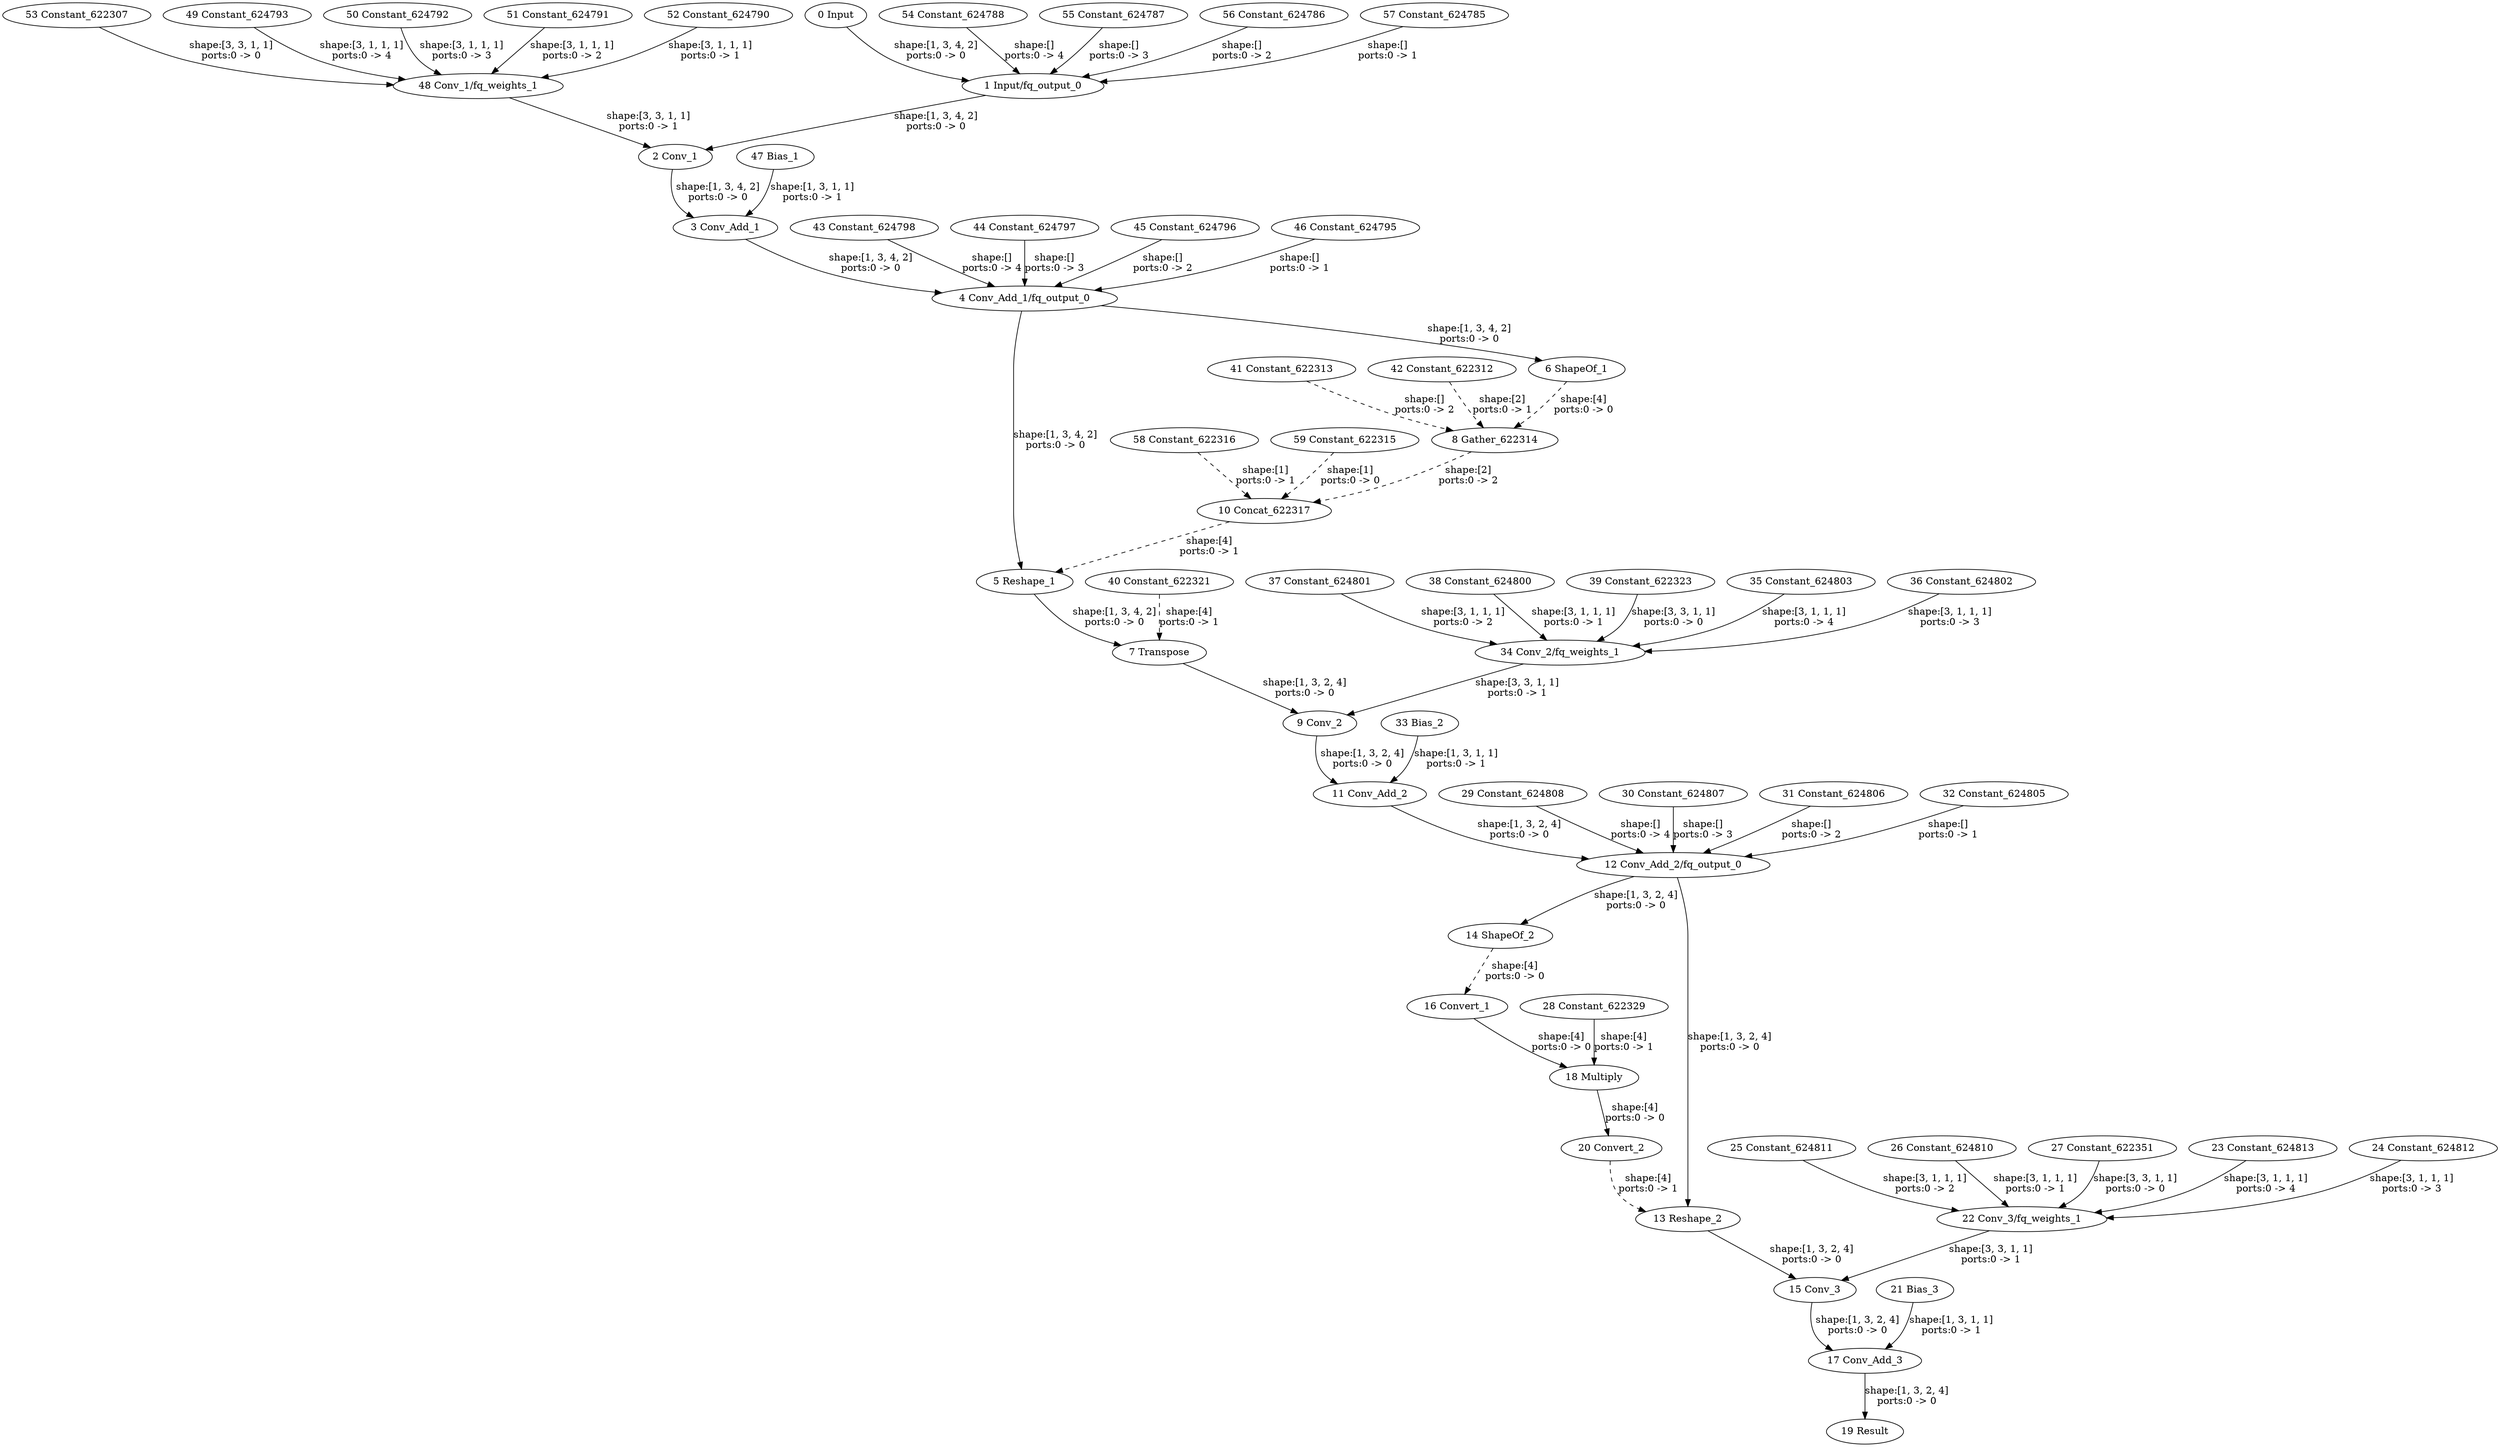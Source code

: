 strict digraph  {
"0 Input" [id=0, type=Parameter];
"1 Input/fq_output_0" [id=1, type=FakeQuantize];
"2 Conv_1" [id=2, type=Convolution];
"3 Conv_Add_1" [id=3, type=Add];
"4 Conv_Add_1/fq_output_0" [id=4, type=FakeQuantize];
"5 Reshape_1" [id=5, type=Reshape];
"6 ShapeOf_1" [id=6, type=ShapeOf];
"7 Transpose" [id=7, type=Transpose];
"8 Gather_622314" [id=8, type=Gather];
"9 Conv_2" [id=9, type=Convolution];
"10 Concat_622317" [id=10, type=Concat];
"11 Conv_Add_2" [id=11, type=Add];
"12 Conv_Add_2/fq_output_0" [id=12, type=FakeQuantize];
"13 Reshape_2" [id=13, type=Reshape];
"14 ShapeOf_2" [id=14, type=ShapeOf];
"15 Conv_3" [id=15, type=Convolution];
"16 Convert_1" [id=16, type=Convert];
"17 Conv_Add_3" [id=17, type=Add];
"18 Multiply" [id=18, type=Multiply];
"19 Result" [id=19, type=Result];
"20 Convert_2" [id=20, type=Convert];
"21 Bias_3" [id=21, type=Constant];
"22 Conv_3/fq_weights_1" [id=22, type=FakeQuantize];
"23 Constant_624813" [id=23, type=Constant];
"24 Constant_624812" [id=24, type=Constant];
"25 Constant_624811" [id=25, type=Constant];
"26 Constant_624810" [id=26, type=Constant];
"27 Constant_622351" [id=27, type=Constant];
"28 Constant_622329" [id=28, type=Constant];
"29 Constant_624808" [id=29, type=Constant];
"30 Constant_624807" [id=30, type=Constant];
"31 Constant_624806" [id=31, type=Constant];
"32 Constant_624805" [id=32, type=Constant];
"33 Bias_2" [id=33, type=Constant];
"34 Conv_2/fq_weights_1" [id=34, type=FakeQuantize];
"35 Constant_624803" [id=35, type=Constant];
"36 Constant_624802" [id=36, type=Constant];
"37 Constant_624801" [id=37, type=Constant];
"38 Constant_624800" [id=38, type=Constant];
"39 Constant_622323" [id=39, type=Constant];
"40 Constant_622321" [id=40, type=Constant];
"41 Constant_622313" [id=41, type=Constant];
"42 Constant_622312" [id=42, type=Constant];
"43 Constant_624798" [id=43, type=Constant];
"44 Constant_624797" [id=44, type=Constant];
"45 Constant_624796" [id=45, type=Constant];
"46 Constant_624795" [id=46, type=Constant];
"47 Bias_1" [id=47, type=Constant];
"48 Conv_1/fq_weights_1" [id=48, type=FakeQuantize];
"49 Constant_624793" [id=49, type=Constant];
"50 Constant_624792" [id=50, type=Constant];
"51 Constant_624791" [id=51, type=Constant];
"52 Constant_624790" [id=52, type=Constant];
"53 Constant_622307" [id=53, type=Constant];
"54 Constant_624788" [id=54, type=Constant];
"55 Constant_624787" [id=55, type=Constant];
"56 Constant_624786" [id=56, type=Constant];
"57 Constant_624785" [id=57, type=Constant];
"58 Constant_622316" [id=58, type=Constant];
"59 Constant_622315" [id=59, type=Constant];
"0 Input" -> "1 Input/fq_output_0"  [label="shape:[1, 3, 4, 2]\nports:0 -> 0", style=solid];
"1 Input/fq_output_0" -> "2 Conv_1"  [label="shape:[1, 3, 4, 2]\nports:0 -> 0", style=solid];
"2 Conv_1" -> "3 Conv_Add_1"  [label="shape:[1, 3, 4, 2]\nports:0 -> 0", style=solid];
"3 Conv_Add_1" -> "4 Conv_Add_1/fq_output_0"  [label="shape:[1, 3, 4, 2]\nports:0 -> 0", style=solid];
"4 Conv_Add_1/fq_output_0" -> "5 Reshape_1"  [label="shape:[1, 3, 4, 2]\nports:0 -> 0", style=solid];
"4 Conv_Add_1/fq_output_0" -> "6 ShapeOf_1"  [label="shape:[1, 3, 4, 2]\nports:0 -> 0", style=solid];
"5 Reshape_1" -> "7 Transpose"  [label="shape:[1, 3, 4, 2]\nports:0 -> 0", style=solid];
"6 ShapeOf_1" -> "8 Gather_622314"  [label="shape:[4]\nports:0 -> 0", style=dashed];
"7 Transpose" -> "9 Conv_2"  [label="shape:[1, 3, 2, 4]\nports:0 -> 0", style=solid];
"8 Gather_622314" -> "10 Concat_622317"  [label="shape:[2]\nports:0 -> 2", style=dashed];
"9 Conv_2" -> "11 Conv_Add_2"  [label="shape:[1, 3, 2, 4]\nports:0 -> 0", style=solid];
"10 Concat_622317" -> "5 Reshape_1"  [label="shape:[4]\nports:0 -> 1", style=dashed];
"11 Conv_Add_2" -> "12 Conv_Add_2/fq_output_0"  [label="shape:[1, 3, 2, 4]\nports:0 -> 0", style=solid];
"12 Conv_Add_2/fq_output_0" -> "13 Reshape_2"  [label="shape:[1, 3, 2, 4]\nports:0 -> 0", style=solid];
"12 Conv_Add_2/fq_output_0" -> "14 ShapeOf_2"  [label="shape:[1, 3, 2, 4]\nports:0 -> 0", style=solid];
"13 Reshape_2" -> "15 Conv_3"  [label="shape:[1, 3, 2, 4]\nports:0 -> 0", style=solid];
"14 ShapeOf_2" -> "16 Convert_1"  [label="shape:[4]\nports:0 -> 0", style=dashed];
"15 Conv_3" -> "17 Conv_Add_3"  [label="shape:[1, 3, 2, 4]\nports:0 -> 0", style=solid];
"16 Convert_1" -> "18 Multiply"  [label="shape:[4]\nports:0 -> 0", style=solid];
"17 Conv_Add_3" -> "19 Result"  [label="shape:[1, 3, 2, 4]\nports:0 -> 0", style=solid];
"18 Multiply" -> "20 Convert_2"  [label="shape:[4]\nports:0 -> 0", style=solid];
"20 Convert_2" -> "13 Reshape_2"  [label="shape:[4]\nports:0 -> 1", style=dashed];
"21 Bias_3" -> "17 Conv_Add_3"  [label="shape:[1, 3, 1, 1]\nports:0 -> 1", style=solid];
"22 Conv_3/fq_weights_1" -> "15 Conv_3"  [label="shape:[3, 3, 1, 1]\nports:0 -> 1", style=solid];
"23 Constant_624813" -> "22 Conv_3/fq_weights_1"  [label="shape:[3, 1, 1, 1]\nports:0 -> 4", style=solid];
"24 Constant_624812" -> "22 Conv_3/fq_weights_1"  [label="shape:[3, 1, 1, 1]\nports:0 -> 3", style=solid];
"25 Constant_624811" -> "22 Conv_3/fq_weights_1"  [label="shape:[3, 1, 1, 1]\nports:0 -> 2", style=solid];
"26 Constant_624810" -> "22 Conv_3/fq_weights_1"  [label="shape:[3, 1, 1, 1]\nports:0 -> 1", style=solid];
"27 Constant_622351" -> "22 Conv_3/fq_weights_1"  [label="shape:[3, 3, 1, 1]\nports:0 -> 0", style=solid];
"28 Constant_622329" -> "18 Multiply"  [label="shape:[4]\nports:0 -> 1", style=solid];
"29 Constant_624808" -> "12 Conv_Add_2/fq_output_0"  [label="shape:[]\nports:0 -> 4", style=solid];
"30 Constant_624807" -> "12 Conv_Add_2/fq_output_0"  [label="shape:[]\nports:0 -> 3", style=solid];
"31 Constant_624806" -> "12 Conv_Add_2/fq_output_0"  [label="shape:[]\nports:0 -> 2", style=solid];
"32 Constant_624805" -> "12 Conv_Add_2/fq_output_0"  [label="shape:[]\nports:0 -> 1", style=solid];
"33 Bias_2" -> "11 Conv_Add_2"  [label="shape:[1, 3, 1, 1]\nports:0 -> 1", style=solid];
"34 Conv_2/fq_weights_1" -> "9 Conv_2"  [label="shape:[3, 3, 1, 1]\nports:0 -> 1", style=solid];
"35 Constant_624803" -> "34 Conv_2/fq_weights_1"  [label="shape:[3, 1, 1, 1]\nports:0 -> 4", style=solid];
"36 Constant_624802" -> "34 Conv_2/fq_weights_1"  [label="shape:[3, 1, 1, 1]\nports:0 -> 3", style=solid];
"37 Constant_624801" -> "34 Conv_2/fq_weights_1"  [label="shape:[3, 1, 1, 1]\nports:0 -> 2", style=solid];
"38 Constant_624800" -> "34 Conv_2/fq_weights_1"  [label="shape:[3, 1, 1, 1]\nports:0 -> 1", style=solid];
"39 Constant_622323" -> "34 Conv_2/fq_weights_1"  [label="shape:[3, 3, 1, 1]\nports:0 -> 0", style=solid];
"40 Constant_622321" -> "7 Transpose"  [label="shape:[4]\nports:0 -> 1", style=dashed];
"41 Constant_622313" -> "8 Gather_622314"  [label="shape:[]\nports:0 -> 2", style=dashed];
"42 Constant_622312" -> "8 Gather_622314"  [label="shape:[2]\nports:0 -> 1", style=dashed];
"43 Constant_624798" -> "4 Conv_Add_1/fq_output_0"  [label="shape:[]\nports:0 -> 4", style=solid];
"44 Constant_624797" -> "4 Conv_Add_1/fq_output_0"  [label="shape:[]\nports:0 -> 3", style=solid];
"45 Constant_624796" -> "4 Conv_Add_1/fq_output_0"  [label="shape:[]\nports:0 -> 2", style=solid];
"46 Constant_624795" -> "4 Conv_Add_1/fq_output_0"  [label="shape:[]\nports:0 -> 1", style=solid];
"47 Bias_1" -> "3 Conv_Add_1"  [label="shape:[1, 3, 1, 1]\nports:0 -> 1", style=solid];
"48 Conv_1/fq_weights_1" -> "2 Conv_1"  [label="shape:[3, 3, 1, 1]\nports:0 -> 1", style=solid];
"49 Constant_624793" -> "48 Conv_1/fq_weights_1"  [label="shape:[3, 1, 1, 1]\nports:0 -> 4", style=solid];
"50 Constant_624792" -> "48 Conv_1/fq_weights_1"  [label="shape:[3, 1, 1, 1]\nports:0 -> 3", style=solid];
"51 Constant_624791" -> "48 Conv_1/fq_weights_1"  [label="shape:[3, 1, 1, 1]\nports:0 -> 2", style=solid];
"52 Constant_624790" -> "48 Conv_1/fq_weights_1"  [label="shape:[3, 1, 1, 1]\nports:0 -> 1", style=solid];
"53 Constant_622307" -> "48 Conv_1/fq_weights_1"  [label="shape:[3, 3, 1, 1]\nports:0 -> 0", style=solid];
"54 Constant_624788" -> "1 Input/fq_output_0"  [label="shape:[]\nports:0 -> 4", style=solid];
"55 Constant_624787" -> "1 Input/fq_output_0"  [label="shape:[]\nports:0 -> 3", style=solid];
"56 Constant_624786" -> "1 Input/fq_output_0"  [label="shape:[]\nports:0 -> 2", style=solid];
"57 Constant_624785" -> "1 Input/fq_output_0"  [label="shape:[]\nports:0 -> 1", style=solid];
"58 Constant_622316" -> "10 Concat_622317"  [label="shape:[1]\nports:0 -> 1", style=dashed];
"59 Constant_622315" -> "10 Concat_622317"  [label="shape:[1]\nports:0 -> 0", style=dashed];
}
